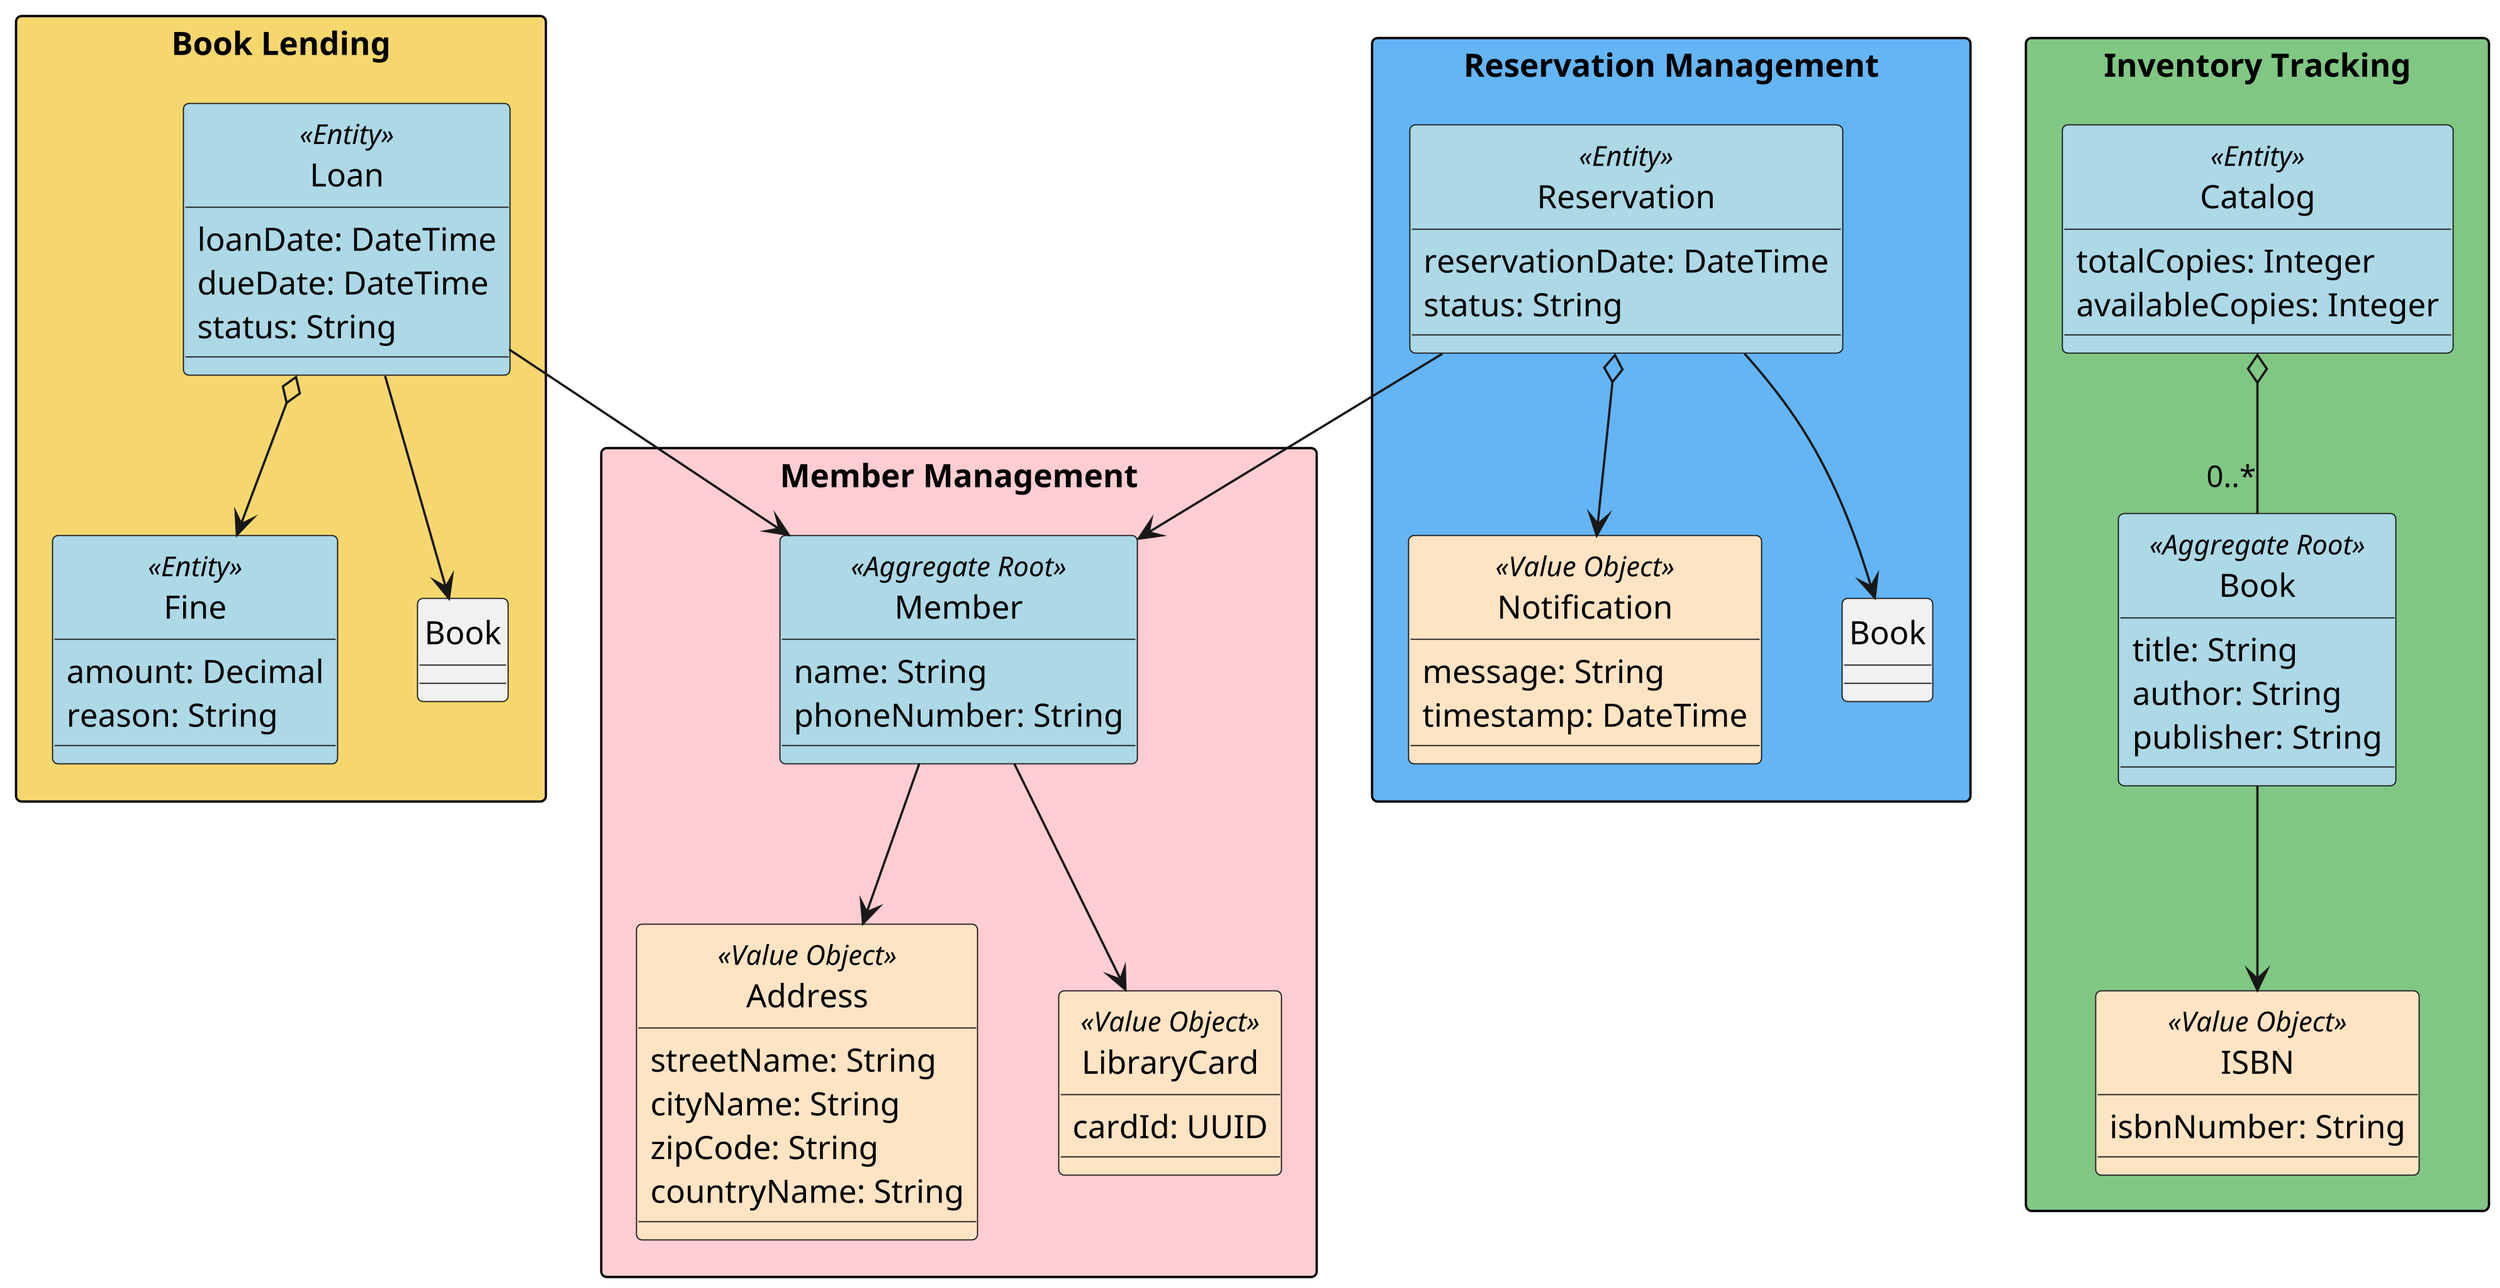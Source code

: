 @startuml
hide circle
top to bottom direction
!define ENTITY(entityName) class entityName << Entity >>
!define AGGREGATE(aggregateName) class aggregateName << Aggregate >>
!define AGGREGATE_ROOT(aggregateRootName) class aggregateRootName << Aggregate Root >>
!define VALUE_OBJECT(valueObjectName) class valueObjectName << Value Object >>
!pragma useVerticalIf on
skinparam dpi 350
skinparam packageStyle rectangle
skinparam rectangle {
    BackgroundColor #f7f4eb
    BorderColor Black
}

' --- Member Management Sub-Domain
Package "Member Management" <<Rectangle>> #FFCDD2 {

    AGGREGATE_ROOT(Member) #lightblue {
        name: String
        phoneNumber: String
    }

    VALUE_OBJECT(Address) #Bisque {
        streetName: String
        cityName: String
        zipCode: String
        countryName: String
    }

    VALUE_OBJECT(LibraryCard) #Bisque {
        cardId: UUID
    }

    Member --> LibraryCard
    Member --> Address
}

' --- Book Lending Sub-Domain
Package "Book Lending" <<Rectangle>> #F5D76E {

    ENTITY(Loan) #lightblue {
        loanDate: DateTime
        dueDate: DateTime
        status: String
    }

    ENTITY(Fine) #lightblue {
        amount: Decimal
        reason: String
    }

    Loan --> Member
    Loan --> Book
    Loan o--> Fine
}

' --- Inventory Tracking Sub-Domain
Package "Inventory Tracking" <<Rectangle>> #81C784 {

    AGGREGATE_ROOT(Book) #lightblue {
        title: String
        author: String
        publisher: String
    }

    VALUE_OBJECT(ISBN) #Bisque {
        isbnNumber: String
    }

    ENTITY(Catalog) #lightblue {
        totalCopies: Integer
        availableCopies: Integer
    }

    Book --> ISBN
    Catalog o-- "0..*" Book
}

' --- Reservation Management Sub-Domain
Package "Reservation Management" <<Rectangle>> #64B5F6 {

    ENTITY(Reservation) #lightblue {
        reservationDate: DateTime
        status: String
    }

    VALUE_OBJECT(Notification) #Bisque {
        message: String
        timestamp: DateTime
    }

    Reservation --> Member
    Reservation --> Book
    Reservation o--> Notification
}
@enduml
